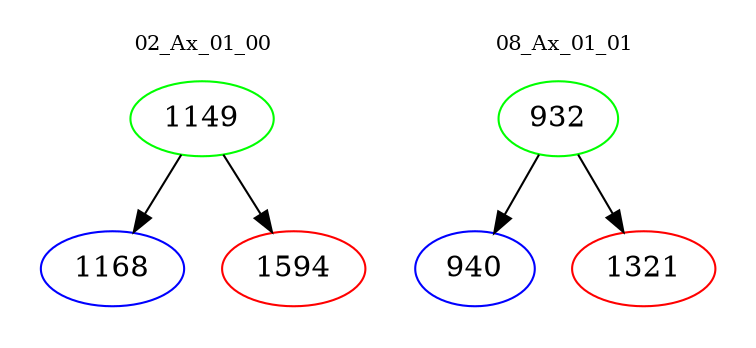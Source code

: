 digraph{
subgraph cluster_0 {
color = white
label = "02_Ax_01_00";
fontsize=10;
T0_1149 [label="1149", color="green"]
T0_1149 -> T0_1168 [color="black"]
T0_1168 [label="1168", color="blue"]
T0_1149 -> T0_1594 [color="black"]
T0_1594 [label="1594", color="red"]
}
subgraph cluster_1 {
color = white
label = "08_Ax_01_01";
fontsize=10;
T1_932 [label="932", color="green"]
T1_932 -> T1_940 [color="black"]
T1_940 [label="940", color="blue"]
T1_932 -> T1_1321 [color="black"]
T1_1321 [label="1321", color="red"]
}
}

